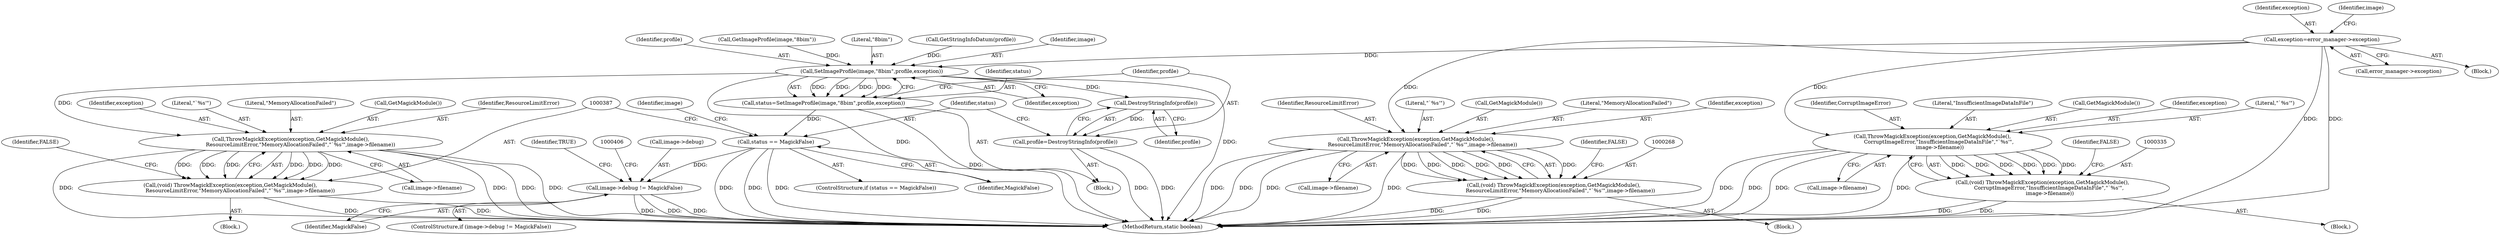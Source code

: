 digraph "0_ImageMagick_39f226a9c137f547e12afde972eeba7551124493_0@pointer" {
"1000243" [label="(Call,exception=error_manager->exception)"];
"1000269" [label="(Call,ThrowMagickException(exception,GetMagickModule(),\n        ResourceLimitError,\"MemoryAllocationFailed\",\"`%s'\",image->filename))"];
"1000267" [label="(Call,(void) ThrowMagickException(exception,GetMagickModule(),\n        ResourceLimitError,\"MemoryAllocationFailed\",\"`%s'\",image->filename))"];
"1000336" [label="(Call,ThrowMagickException(exception,GetMagickModule(),\n        CorruptImageError,\"InsufficientImageDataInFile\",\"`%s'\",\n         image->filename))"];
"1000334" [label="(Call,(void) ThrowMagickException(exception,GetMagickModule(),\n        CorruptImageError,\"InsufficientImageDataInFile\",\"`%s'\",\n         image->filename))"];
"1000372" [label="(Call,SetImageProfile(image,\"8bim\",profile,exception))"];
"1000370" [label="(Call,status=SetImageProfile(image,\"8bim\",profile,exception))"];
"1000382" [label="(Call,status == MagickFalse)"];
"1000400" [label="(Call,image->debug != MagickFalse)"];
"1000379" [label="(Call,DestroyStringInfo(profile))"];
"1000377" [label="(Call,profile=DestroyStringInfo(profile))"];
"1000388" [label="(Call,ThrowMagickException(exception,GetMagickModule(),\n            ResourceLimitError,\"MemoryAllocationFailed\",\"`%s'\",image->filename))"];
"1000386" [label="(Call,(void) ThrowMagickException(exception,GetMagickModule(),\n            ResourceLimitError,\"MemoryAllocationFailed\",\"`%s'\",image->filename))"];
"1000388" [label="(Call,ThrowMagickException(exception,GetMagickModule(),\n            ResourceLimitError,\"MemoryAllocationFailed\",\"`%s'\",image->filename))"];
"1000334" [label="(Call,(void) ThrowMagickException(exception,GetMagickModule(),\n        CorruptImageError,\"InsufficientImageDataInFile\",\"`%s'\",\n         image->filename))"];
"1000341" [label="(Literal,\"`%s'\")"];
"1000369" [label="(Block,)"];
"1000269" [label="(Call,ThrowMagickException(exception,GetMagickModule(),\n        ResourceLimitError,\"MemoryAllocationFailed\",\"`%s'\",image->filename))"];
"1000386" [label="(Call,(void) ThrowMagickException(exception,GetMagickModule(),\n            ResourceLimitError,\"MemoryAllocationFailed\",\"`%s'\",image->filename))"];
"1000267" [label="(Call,(void) ThrowMagickException(exception,GetMagickModule(),\n        ResourceLimitError,\"MemoryAllocationFailed\",\"`%s'\",image->filename))"];
"1000274" [label="(Literal,\"`%s'\")"];
"1000389" [label="(Identifier,exception)"];
"1000385" [label="(Block,)"];
"1000271" [label="(Call,GetMagickModule())"];
"1000336" [label="(Call,ThrowMagickException(exception,GetMagickModule(),\n        CorruptImageError,\"InsufficientImageDataInFile\",\"`%s'\",\n         image->filename))"];
"1000243" [label="(Call,exception=error_manager->exception)"];
"1000245" [label="(Call,error_manager->exception)"];
"1000339" [label="(Identifier,CorruptImageError)"];
"1000381" [label="(ControlStructure,if (status == MagickFalse))"];
"1000374" [label="(Literal,\"8bim\")"];
"1000244" [label="(Identifier,exception)"];
"1000400" [label="(Call,image->debug != MagickFalse)"];
"1000266" [label="(Block,)"];
"1000392" [label="(Literal,\"MemoryAllocationFailed\")"];
"1000402" [label="(Identifier,image)"];
"1000379" [label="(Call,DestroyStringInfo(profile))"];
"1000394" [label="(Call,image->filename)"];
"1000398" [label="(Identifier,FALSE)"];
"1000273" [label="(Literal,\"MemoryAllocationFailed\")"];
"1000401" [label="(Call,image->debug)"];
"1000399" [label="(ControlStructure,if (image->debug != MagickFalse))"];
"1000371" [label="(Identifier,status)"];
"1000404" [label="(Identifier,MagickFalse)"];
"1000380" [label="(Identifier,profile)"];
"1000270" [label="(Identifier,exception)"];
"1000346" [label="(Identifier,FALSE)"];
"1000390" [label="(Call,GetMagickModule())"];
"1000287" [label="(Call,GetStringInfoDatum(profile))"];
"1000384" [label="(Identifier,MagickFalse)"];
"1000378" [label="(Identifier,profile)"];
"1000370" [label="(Call,status=SetImageProfile(image,\"8bim\",profile,exception))"];
"1000382" [label="(Call,status == MagickFalse)"];
"1000340" [label="(Literal,\"InsufficientImageDataInFile\")"];
"1000373" [label="(Identifier,image)"];
"1000391" [label="(Identifier,ResourceLimitError)"];
"1000383" [label="(Identifier,status)"];
"1000376" [label="(Identifier,exception)"];
"1000107" [label="(Block,)"];
"1000272" [label="(Identifier,ResourceLimitError)"];
"1000415" [label="(Identifier,TRUE)"];
"1000329" [label="(Block,)"];
"1000416" [label="(MethodReturn,static boolean)"];
"1000372" [label="(Call,SetImageProfile(image,\"8bim\",profile,exception))"];
"1000275" [label="(Call,image->filename)"];
"1000375" [label="(Identifier,profile)"];
"1000393" [label="(Literal,\"`%s'\")"];
"1000342" [label="(Call,image->filename)"];
"1000351" [label="(Call,GetImageProfile(image,\"8bim\"))"];
"1000377" [label="(Call,profile=DestroyStringInfo(profile))"];
"1000338" [label="(Call,GetMagickModule())"];
"1000279" [label="(Identifier,FALSE)"];
"1000337" [label="(Identifier,exception)"];
"1000249" [label="(Identifier,image)"];
"1000243" -> "1000107"  [label="AST: "];
"1000243" -> "1000245"  [label="CFG: "];
"1000244" -> "1000243"  [label="AST: "];
"1000245" -> "1000243"  [label="AST: "];
"1000249" -> "1000243"  [label="CFG: "];
"1000243" -> "1000416"  [label="DDG: "];
"1000243" -> "1000416"  [label="DDG: "];
"1000243" -> "1000269"  [label="DDG: "];
"1000243" -> "1000336"  [label="DDG: "];
"1000243" -> "1000372"  [label="DDG: "];
"1000269" -> "1000267"  [label="AST: "];
"1000269" -> "1000275"  [label="CFG: "];
"1000270" -> "1000269"  [label="AST: "];
"1000271" -> "1000269"  [label="AST: "];
"1000272" -> "1000269"  [label="AST: "];
"1000273" -> "1000269"  [label="AST: "];
"1000274" -> "1000269"  [label="AST: "];
"1000275" -> "1000269"  [label="AST: "];
"1000267" -> "1000269"  [label="CFG: "];
"1000269" -> "1000416"  [label="DDG: "];
"1000269" -> "1000416"  [label="DDG: "];
"1000269" -> "1000416"  [label="DDG: "];
"1000269" -> "1000416"  [label="DDG: "];
"1000269" -> "1000267"  [label="DDG: "];
"1000269" -> "1000267"  [label="DDG: "];
"1000269" -> "1000267"  [label="DDG: "];
"1000269" -> "1000267"  [label="DDG: "];
"1000269" -> "1000267"  [label="DDG: "];
"1000269" -> "1000267"  [label="DDG: "];
"1000267" -> "1000266"  [label="AST: "];
"1000268" -> "1000267"  [label="AST: "];
"1000279" -> "1000267"  [label="CFG: "];
"1000267" -> "1000416"  [label="DDG: "];
"1000267" -> "1000416"  [label="DDG: "];
"1000336" -> "1000334"  [label="AST: "];
"1000336" -> "1000342"  [label="CFG: "];
"1000337" -> "1000336"  [label="AST: "];
"1000338" -> "1000336"  [label="AST: "];
"1000339" -> "1000336"  [label="AST: "];
"1000340" -> "1000336"  [label="AST: "];
"1000341" -> "1000336"  [label="AST: "];
"1000342" -> "1000336"  [label="AST: "];
"1000334" -> "1000336"  [label="CFG: "];
"1000336" -> "1000416"  [label="DDG: "];
"1000336" -> "1000416"  [label="DDG: "];
"1000336" -> "1000416"  [label="DDG: "];
"1000336" -> "1000416"  [label="DDG: "];
"1000336" -> "1000334"  [label="DDG: "];
"1000336" -> "1000334"  [label="DDG: "];
"1000336" -> "1000334"  [label="DDG: "];
"1000336" -> "1000334"  [label="DDG: "];
"1000336" -> "1000334"  [label="DDG: "];
"1000336" -> "1000334"  [label="DDG: "];
"1000334" -> "1000329"  [label="AST: "];
"1000335" -> "1000334"  [label="AST: "];
"1000346" -> "1000334"  [label="CFG: "];
"1000334" -> "1000416"  [label="DDG: "];
"1000334" -> "1000416"  [label="DDG: "];
"1000372" -> "1000370"  [label="AST: "];
"1000372" -> "1000376"  [label="CFG: "];
"1000373" -> "1000372"  [label="AST: "];
"1000374" -> "1000372"  [label="AST: "];
"1000375" -> "1000372"  [label="AST: "];
"1000376" -> "1000372"  [label="AST: "];
"1000370" -> "1000372"  [label="CFG: "];
"1000372" -> "1000416"  [label="DDG: "];
"1000372" -> "1000416"  [label="DDG: "];
"1000372" -> "1000370"  [label="DDG: "];
"1000372" -> "1000370"  [label="DDG: "];
"1000372" -> "1000370"  [label="DDG: "];
"1000372" -> "1000370"  [label="DDG: "];
"1000351" -> "1000372"  [label="DDG: "];
"1000287" -> "1000372"  [label="DDG: "];
"1000372" -> "1000379"  [label="DDG: "];
"1000372" -> "1000388"  [label="DDG: "];
"1000370" -> "1000369"  [label="AST: "];
"1000371" -> "1000370"  [label="AST: "];
"1000378" -> "1000370"  [label="CFG: "];
"1000370" -> "1000416"  [label="DDG: "];
"1000370" -> "1000382"  [label="DDG: "];
"1000382" -> "1000381"  [label="AST: "];
"1000382" -> "1000384"  [label="CFG: "];
"1000383" -> "1000382"  [label="AST: "];
"1000384" -> "1000382"  [label="AST: "];
"1000387" -> "1000382"  [label="CFG: "];
"1000402" -> "1000382"  [label="CFG: "];
"1000382" -> "1000416"  [label="DDG: "];
"1000382" -> "1000416"  [label="DDG: "];
"1000382" -> "1000416"  [label="DDG: "];
"1000382" -> "1000400"  [label="DDG: "];
"1000400" -> "1000399"  [label="AST: "];
"1000400" -> "1000404"  [label="CFG: "];
"1000401" -> "1000400"  [label="AST: "];
"1000404" -> "1000400"  [label="AST: "];
"1000406" -> "1000400"  [label="CFG: "];
"1000415" -> "1000400"  [label="CFG: "];
"1000400" -> "1000416"  [label="DDG: "];
"1000400" -> "1000416"  [label="DDG: "];
"1000400" -> "1000416"  [label="DDG: "];
"1000379" -> "1000377"  [label="AST: "];
"1000379" -> "1000380"  [label="CFG: "];
"1000380" -> "1000379"  [label="AST: "];
"1000377" -> "1000379"  [label="CFG: "];
"1000379" -> "1000377"  [label="DDG: "];
"1000377" -> "1000369"  [label="AST: "];
"1000378" -> "1000377"  [label="AST: "];
"1000383" -> "1000377"  [label="CFG: "];
"1000377" -> "1000416"  [label="DDG: "];
"1000377" -> "1000416"  [label="DDG: "];
"1000388" -> "1000386"  [label="AST: "];
"1000388" -> "1000394"  [label="CFG: "];
"1000389" -> "1000388"  [label="AST: "];
"1000390" -> "1000388"  [label="AST: "];
"1000391" -> "1000388"  [label="AST: "];
"1000392" -> "1000388"  [label="AST: "];
"1000393" -> "1000388"  [label="AST: "];
"1000394" -> "1000388"  [label="AST: "];
"1000386" -> "1000388"  [label="CFG: "];
"1000388" -> "1000416"  [label="DDG: "];
"1000388" -> "1000416"  [label="DDG: "];
"1000388" -> "1000416"  [label="DDG: "];
"1000388" -> "1000416"  [label="DDG: "];
"1000388" -> "1000386"  [label="DDG: "];
"1000388" -> "1000386"  [label="DDG: "];
"1000388" -> "1000386"  [label="DDG: "];
"1000388" -> "1000386"  [label="DDG: "];
"1000388" -> "1000386"  [label="DDG: "];
"1000388" -> "1000386"  [label="DDG: "];
"1000386" -> "1000385"  [label="AST: "];
"1000387" -> "1000386"  [label="AST: "];
"1000398" -> "1000386"  [label="CFG: "];
"1000386" -> "1000416"  [label="DDG: "];
"1000386" -> "1000416"  [label="DDG: "];
}
